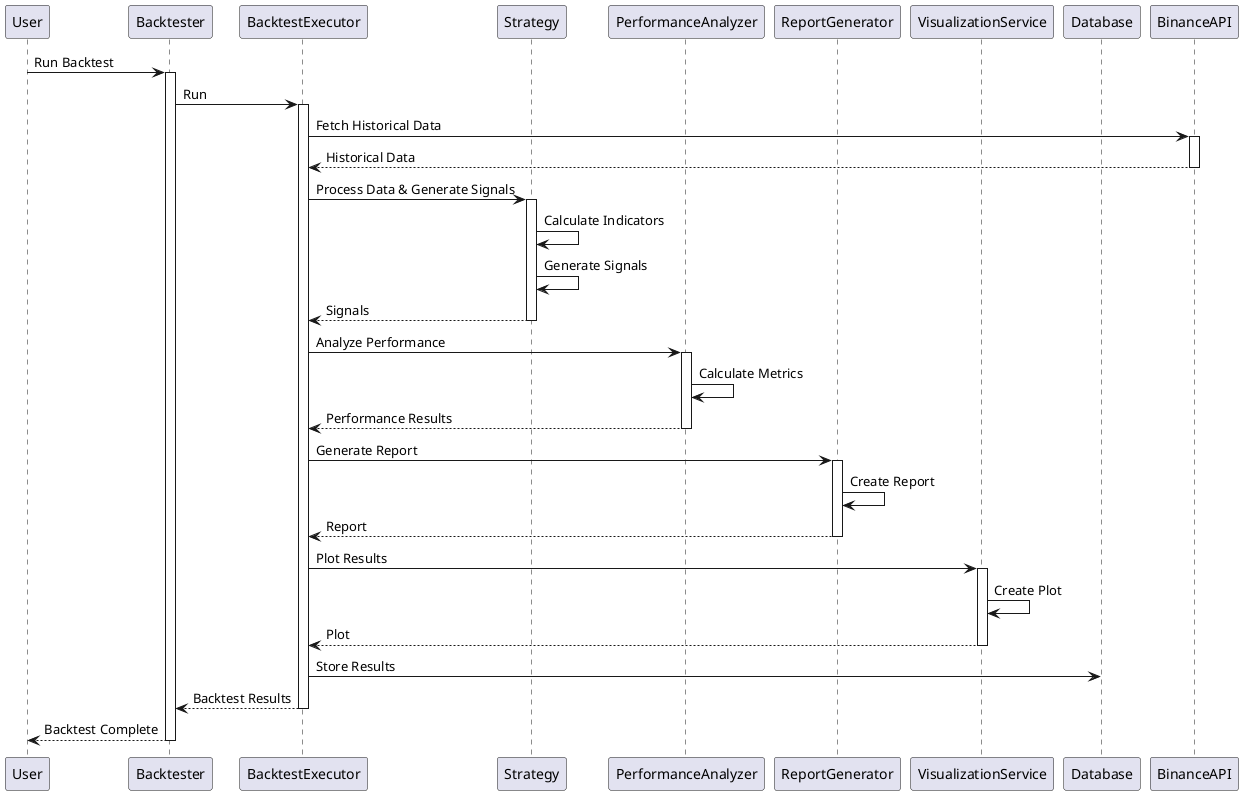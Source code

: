 @startuml
' Sequence Diagram - Backtest Execution

participant User
participant Backtester
participant BacktestExecutor
participant Strategy
participant PerformanceAnalyzer
participant ReportGenerator
participant VisualizationService
participant Database

User -> Backtester : Run Backtest
activate Backtester
Backtester -> BacktestExecutor : Run
activate BacktestExecutor
BacktestExecutor -> BinanceAPI : Fetch Historical Data
activate BinanceAPI
BinanceAPI --> BacktestExecutor : Historical Data
deactivate BinanceAPI
BacktestExecutor -> Strategy : Process Data & Generate Signals
activate Strategy
Strategy -> Strategy : Calculate Indicators
Strategy -> Strategy : Generate Signals
Strategy --> BacktestExecutor : Signals
deactivate Strategy
BacktestExecutor -> PerformanceAnalyzer : Analyze Performance
activate PerformanceAnalyzer
PerformanceAnalyzer -> PerformanceAnalyzer : Calculate Metrics
PerformanceAnalyzer --> BacktestExecutor : Performance Results
deactivate PerformanceAnalyzer
BacktestExecutor -> ReportGenerator : Generate Report
activate ReportGenerator
ReportGenerator -> ReportGenerator : Create Report
ReportGenerator --> BacktestExecutor : Report
deactivate ReportGenerator
BacktestExecutor -> VisualizationService : Plot Results
activate VisualizationService
VisualizationService -> VisualizationService : Create Plot
VisualizationService --> BacktestExecutor : Plot
deactivate VisualizationService
BacktestExecutor -> Database : Store Results
BacktestExecutor --> Backtester : Backtest Results
deactivate BacktestExecutor
Backtester --> User : Backtest Complete
deactivate Backtester
@enduml